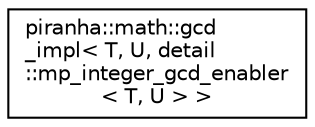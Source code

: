 digraph "Graphical Class Hierarchy"
{
  edge [fontname="Helvetica",fontsize="10",labelfontname="Helvetica",labelfontsize="10"];
  node [fontname="Helvetica",fontsize="10",shape=record];
  rankdir="LR";
  Node0 [label="piranha::math::gcd\l_impl\< T, U, detail\l::mp_integer_gcd_enabler\l\< T, U \> \>",height=0.2,width=0.4,color="black", fillcolor="white", style="filled",URL="$structpiranha_1_1math_1_1gcd__impl_3_01_t_00_01_u_00_01detail_1_1mp__integer__gcd__enabler_3_01_t_00_01_u_01_4_01_4.html",tooltip="Implementation of piranha::math::gcd() for piranha::mp_integer. "];
}
